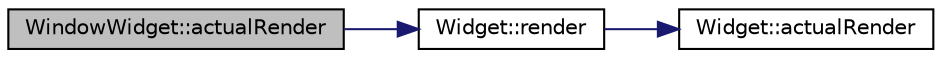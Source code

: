 digraph "WindowWidget::actualRender"
{
 // INTERACTIVE_SVG=YES
  edge [fontname="Helvetica",fontsize="10",labelfontname="Helvetica",labelfontsize="10"];
  node [fontname="Helvetica",fontsize="10",shape=record];
  rankdir="LR";
  Node9 [label="WindowWidget::actualRender",height=0.2,width=0.4,color="black", fillcolor="grey75", style="filled", fontcolor="black"];
  Node9 -> Node10 [color="midnightblue",fontsize="10",style="solid",fontname="Helvetica"];
  Node10 [label="Widget::render",height=0.2,width=0.4,color="black", fillcolor="white", style="filled",URL="$class_widget.html#a2516fd56cac645cb3aacef37937c49d3"];
  Node10 -> Node11 [color="midnightblue",fontsize="10",style="solid",fontname="Helvetica"];
  Node11 [label="Widget::actualRender",height=0.2,width=0.4,color="black", fillcolor="white", style="filled",URL="$class_widget.html#a5ff4883144670b8c93b41e440e3d4446"];
}
